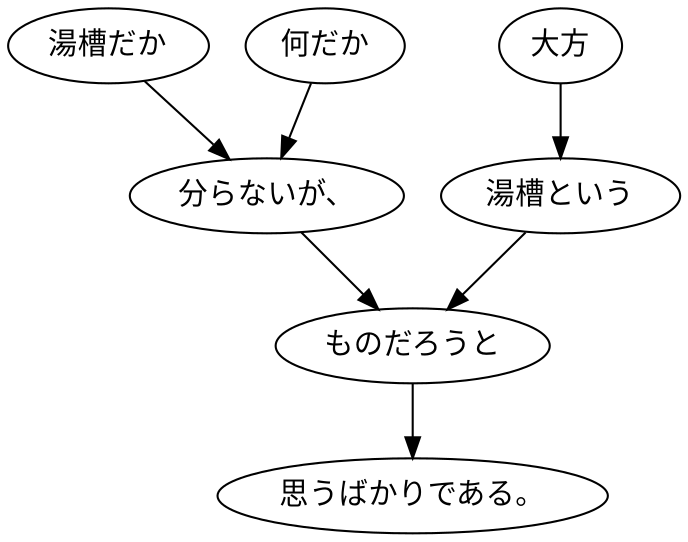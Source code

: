 digraph graph4343 {
	node0 [label="湯槽だか"];
	node1 [label="何だか"];
	node2 [label="分らないが、"];
	node3 [label="大方"];
	node4 [label="湯槽という"];
	node5 [label="ものだろうと"];
	node6 [label="思うばかりである。"];
	node0 -> node2;
	node1 -> node2;
	node2 -> node5;
	node3 -> node4;
	node4 -> node5;
	node5 -> node6;
}
